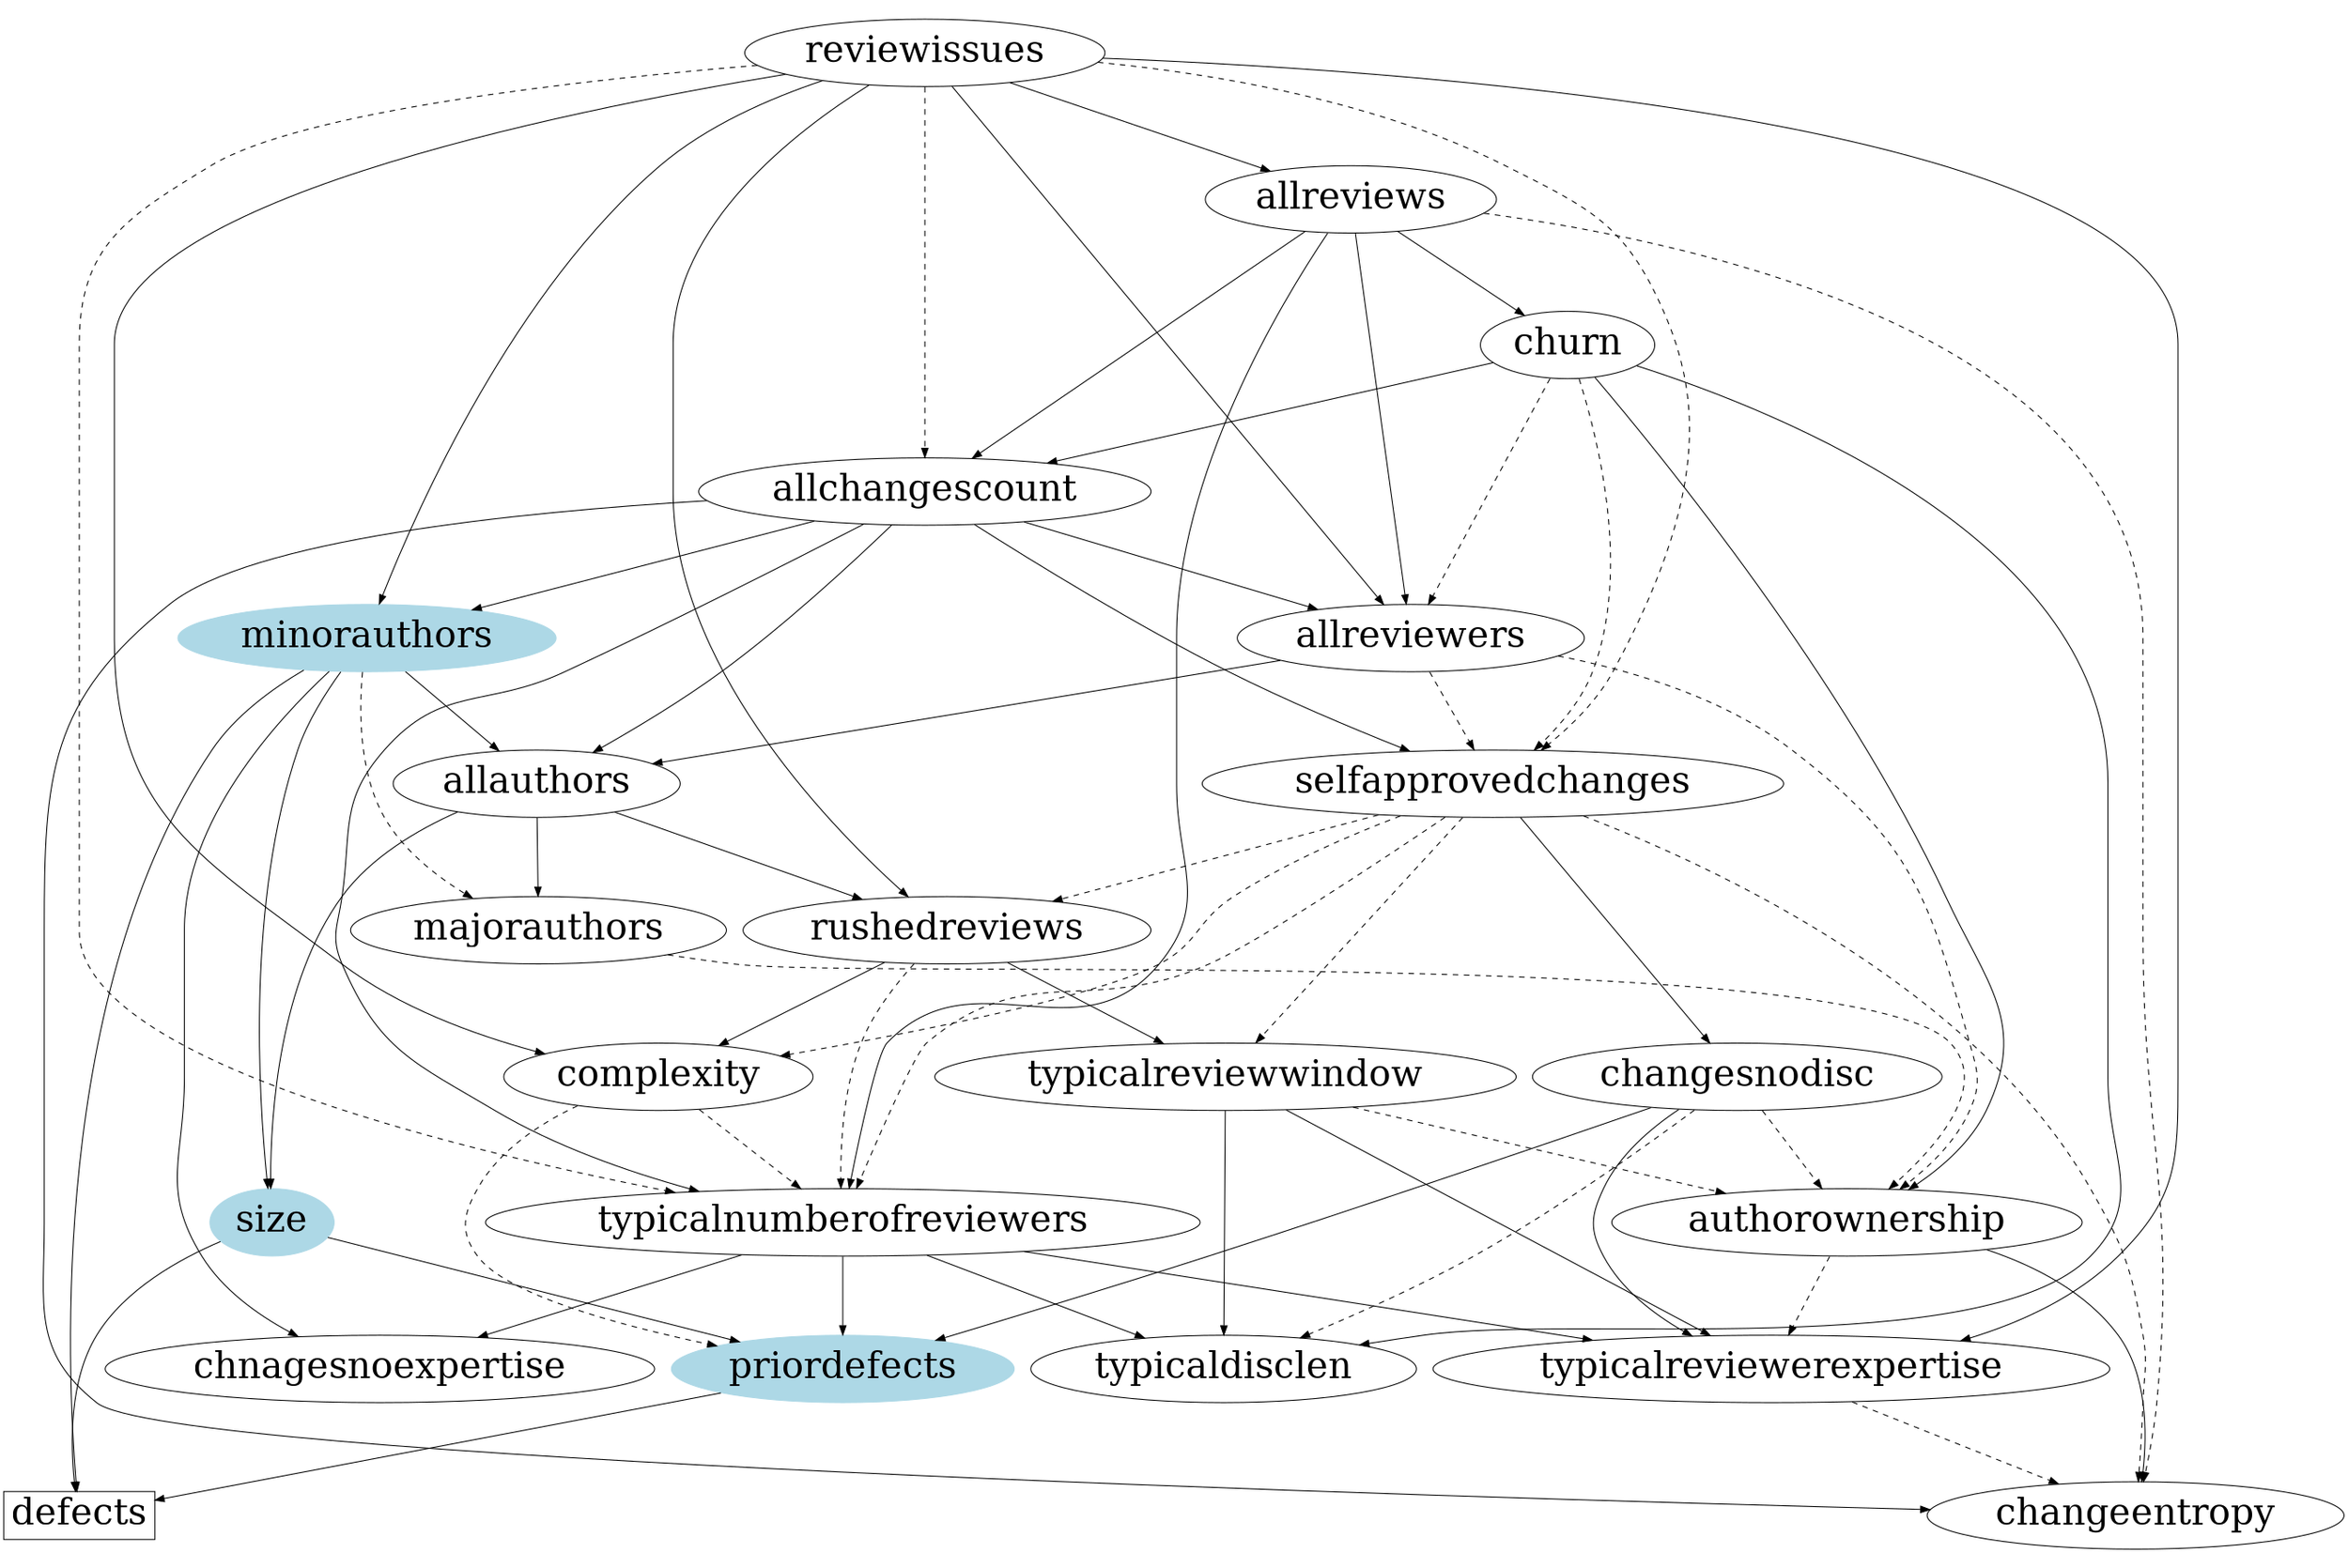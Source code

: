 digraph {
   size="18,12"; ratio="fill";
   node [fontsize = 40];
  "size" [color=lightblue, style = filled];
  "complexity" ;
  "priordefects" [color=lightblue, style = filled];
  "churn" ;
  "allchangescount" ;
  "changeentropy" ;
  "allauthors" ;
  "minorauthors" [color=lightblue, style = filled];
  "majorauthors" ;
  "authorownership" ;
  "rushedreviews" ;
  "changesnodisc" ;
  "selfapprovedchanges" ;
  "typicaldisclen" ;
  "typicalreviewwindow" ;
  "reviewissues" ;
  "allreviews" ;
  "allreviewers" ;
  "typicalnumberofreviewers" ;
  "chnagesnoexpertise" ;
  "typicalreviewerexpertise" ;
  "defects" [shape = box];
  edge [dir=forward, style="solid"] "size" -> "priordefects" ;
  edge [dir=forward, style="solid"] "size" -> "defects" ;
  edge [dir=forward, style="dashed"] "complexity" -> "priordefects" ;
  edge [dir=forward, style="dashed"] "complexity" -> "typicalnumberofreviewers" ;
  edge [dir=forward, style="solid"] "priordefects" -> "defects" ;
  edge [dir=forward, style="solid"] "churn" -> "allchangescount" ;
  edge [dir=forward, style="solid"] "churn" -> "authorownership" ;
  edge [dir=forward, style="dashed"] "churn" -> "selfapprovedchanges" ;
  edge [dir=forward, style="solid"] "churn" -> "typicaldisclen" ;
  edge [dir=forward, style="dashed"] "churn" -> "allreviewers" ;
  edge [dir=forward, style="solid"] "allchangescount" -> "changeentropy" ;
  edge [dir=forward, style="solid"] "allchangescount" -> "allauthors" ;
  edge [dir=forward, style="solid"] "allchangescount" -> "minorauthors" ;
  edge [dir=forward, style="solid"] "allchangescount" -> "selfapprovedchanges" ;
  edge [dir=forward, style="solid"] "allchangescount" -> "allreviewers" ;
  edge [dir=forward, style="solid"] "allchangescount" -> "typicalnumberofreviewers" ;
  edge [dir=forward, style="solid"] "allauthors" -> "size" ;
  edge [dir=forward, style="solid"] "allauthors" -> "majorauthors" ;
  edge [dir=forward, style="solid"] "allauthors" -> "rushedreviews" ;
  edge [dir=forward, style="solid"] "minorauthors" -> "size" ;
  edge [dir=forward, style="solid"] "minorauthors" -> "allauthors" ;
  edge [dir=forward, style="dashed"] "minorauthors" -> "majorauthors" ;
  edge [dir=forward, style="solid"] "minorauthors" -> "chnagesnoexpertise" ;
  edge [dir=forward, style="solid"] "minorauthors" -> "defects" ;
  edge [dir=forward, style="dashed"] "majorauthors" -> "authorownership" ;
  edge [dir=forward, style="solid"] "authorownership" -> "changeentropy" ;
  edge [dir=forward, style="dashed"] "authorownership" -> "typicalreviewerexpertise" ;
  edge [dir=forward, style="solid"] "rushedreviews" -> "complexity" ;
  edge [dir=forward, style="solid"] "rushedreviews" -> "typicalreviewwindow" ;
  edge [dir=forward, style="dashed"] "rushedreviews" -> "typicalnumberofreviewers" ;
  edge [dir=forward, style="solid"] "changesnodisc" -> "priordefects" ;
  edge [dir=forward, style="dashed"] "changesnodisc" -> "authorownership" ;
  edge [dir=forward, style="dashed"] "changesnodisc" -> "typicaldisclen" ;
  edge [dir=forward, style="solid"] "changesnodisc" -> "typicalreviewerexpertise" ;
  edge [dir=forward, style="dashed"] "selfapprovedchanges" -> "complexity" ;
  edge [dir=forward, style="dashed"] "selfapprovedchanges" -> "changeentropy" ;
  edge [dir=forward, style="dashed"] "selfapprovedchanges" -> "rushedreviews" ;
  edge [dir=forward, style="solid"] "selfapprovedchanges" -> "changesnodisc" ;
  edge [dir=forward, style="dashed"] "selfapprovedchanges" -> "typicalreviewwindow" ;
  edge [dir=forward, style="dashed"] "selfapprovedchanges" -> "typicalnumberofreviewers" ;
  edge [dir=forward, style="dashed"] "typicalreviewwindow" -> "authorownership" ;
  edge [dir=forward, style="solid"] "typicalreviewwindow" -> "typicaldisclen" ;
  edge [dir=forward, style="solid"] "typicalreviewwindow" -> "typicalreviewerexpertise" ;
  edge [dir=forward, style="solid"] "reviewissues" -> "complexity" ;
  edge [dir=forward, style="dashed"] "reviewissues" -> "allchangescount" ;
  edge [dir=forward, style="solid"] "reviewissues" -> "minorauthors" ;
  edge [dir=forward, style="solid"] "reviewissues" -> "rushedreviews" ;
  edge [dir=forward, style="dashed"] "reviewissues" -> "selfapprovedchanges" ;
  edge [dir=forward, style="solid"] "reviewissues" -> "allreviews" ;
  edge [dir=forward, style="solid"] "reviewissues" -> "allreviewers" ;
  edge [dir=forward, style="dashed"] "reviewissues" -> "typicalnumberofreviewers" ;
  edge [dir=forward, style="solid"] "reviewissues" -> "typicalreviewerexpertise" ;
  edge [dir=forward, style="solid"] "allreviews" -> "churn" ;
  edge [dir=forward, style="solid"] "allreviews" -> "allchangescount" ;
  edge [dir=forward, style="dashed"] "allreviews" -> "changeentropy" ;
  edge [dir=forward, style="solid"] "allreviews" -> "allreviewers" ;
  edge [dir=forward, style="solid"] "allreviews" -> "typicalnumberofreviewers" ;
  edge [dir=forward, style="solid"] "allreviewers" -> "allauthors" ;
  edge [dir=forward, style="dashed"] "allreviewers" -> "authorownership" ;
  edge [dir=forward, style="dashed"] "allreviewers" -> "selfapprovedchanges" ;
  edge [dir=forward, style="solid"] "typicalnumberofreviewers" -> "priordefects" ;
  edge [dir=forward, style="solid"] "typicalnumberofreviewers" -> "typicaldisclen" ;
  edge [dir=forward, style="solid"] "typicalnumberofreviewers" -> "chnagesnoexpertise" ;
  edge [dir=forward, style="solid"] "typicalnumberofreviewers" -> "typicalreviewerexpertise" ;
  edge [dir=forward, style="dashed"] "typicalreviewerexpertise" -> "changeentropy" ;
}
